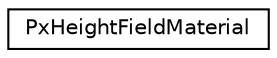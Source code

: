digraph "Graphical Class Hierarchy"
{
  edge [fontname="Helvetica",fontsize="10",labelfontname="Helvetica",labelfontsize="10"];
  node [fontname="Helvetica",fontsize="10",shape=record];
  rankdir="LR";
  Node0 [label="PxHeightFieldMaterial",height=0.2,width=0.4,color="black", fillcolor="white", style="filled",URL="$structPxHeightFieldMaterial.html",tooltip="Special material index values for height field samples. "];
}
